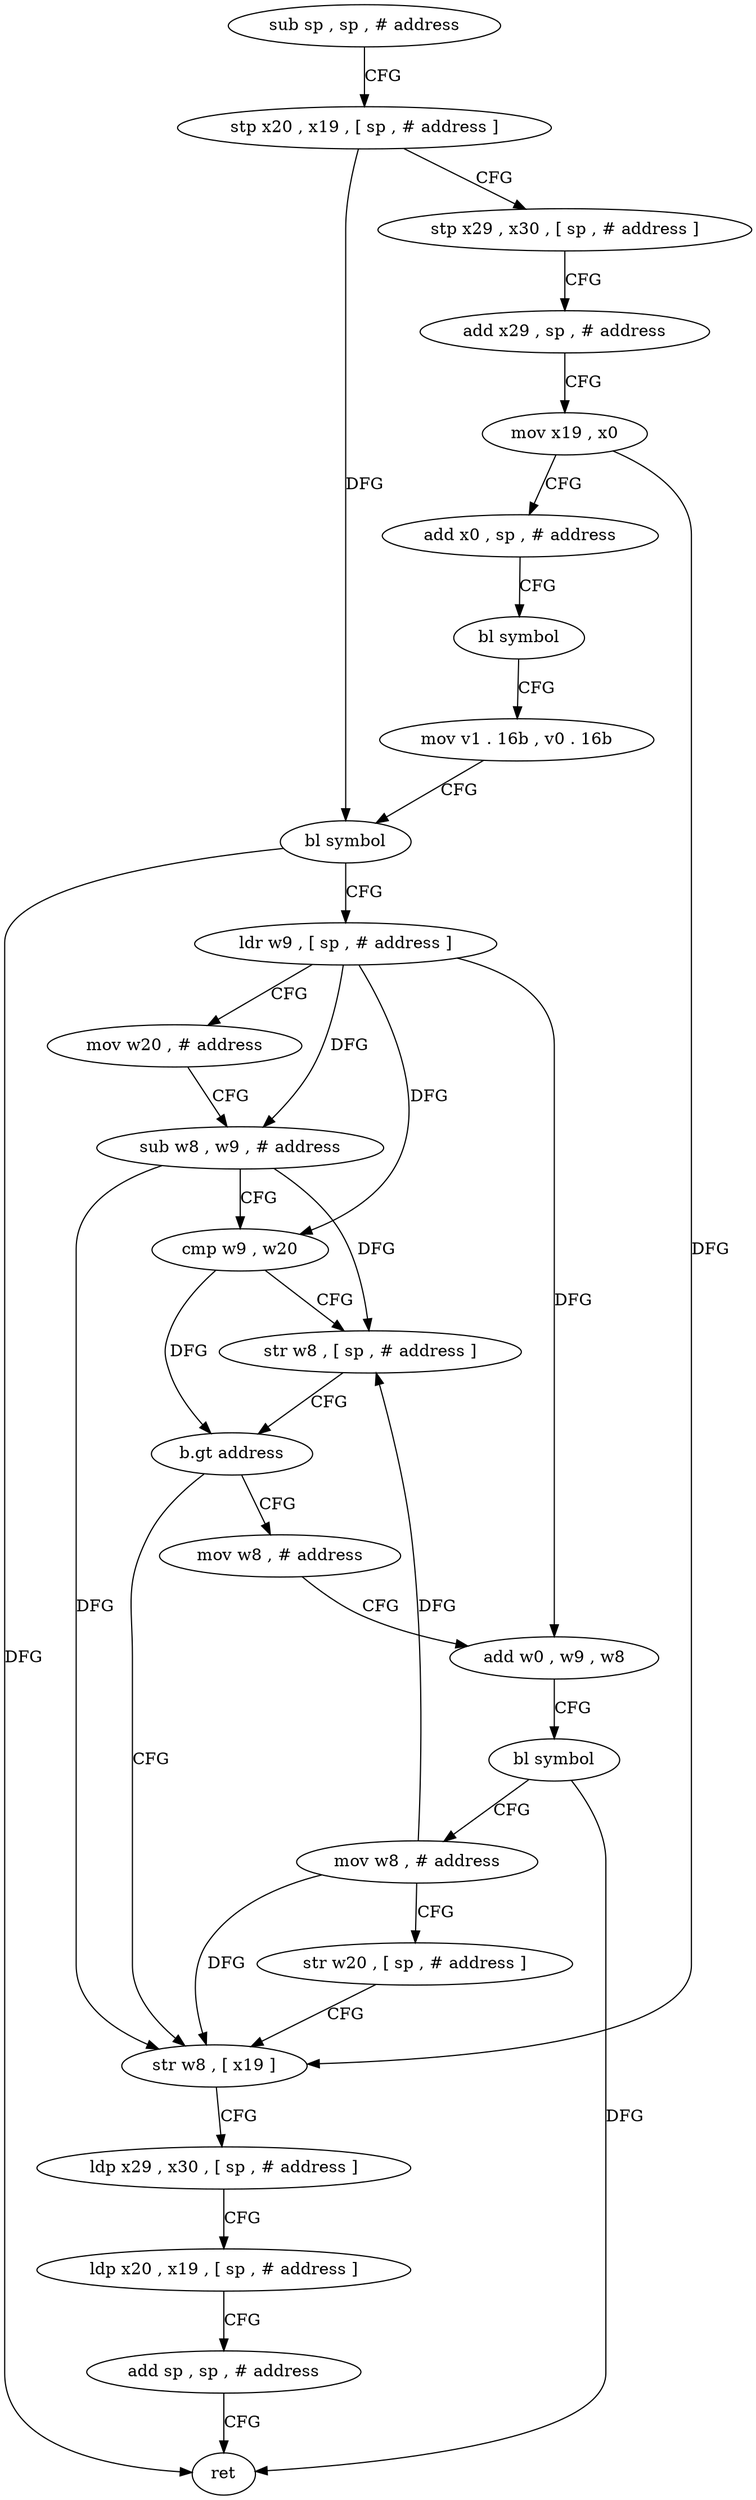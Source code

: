 digraph "func" {
"207096" [label = "sub sp , sp , # address" ]
"207100" [label = "stp x20 , x19 , [ sp , # address ]" ]
"207104" [label = "stp x29 , x30 , [ sp , # address ]" ]
"207108" [label = "add x29 , sp , # address" ]
"207112" [label = "mov x19 , x0" ]
"207116" [label = "add x0 , sp , # address" ]
"207120" [label = "bl symbol" ]
"207124" [label = "mov v1 . 16b , v0 . 16b" ]
"207128" [label = "bl symbol" ]
"207132" [label = "ldr w9 , [ sp , # address ]" ]
"207136" [label = "mov w20 , # address" ]
"207140" [label = "sub w8 , w9 , # address" ]
"207144" [label = "cmp w9 , w20" ]
"207148" [label = "str w8 , [ sp , # address ]" ]
"207152" [label = "b.gt address" ]
"207176" [label = "str w8 , [ x19 ]" ]
"207156" [label = "mov w8 , # address" ]
"207180" [label = "ldp x29 , x30 , [ sp , # address ]" ]
"207184" [label = "ldp x20 , x19 , [ sp , # address ]" ]
"207188" [label = "add sp , sp , # address" ]
"207192" [label = "ret" ]
"207160" [label = "add w0 , w9 , w8" ]
"207164" [label = "bl symbol" ]
"207168" [label = "mov w8 , # address" ]
"207172" [label = "str w20 , [ sp , # address ]" ]
"207096" -> "207100" [ label = "CFG" ]
"207100" -> "207104" [ label = "CFG" ]
"207100" -> "207128" [ label = "DFG" ]
"207104" -> "207108" [ label = "CFG" ]
"207108" -> "207112" [ label = "CFG" ]
"207112" -> "207116" [ label = "CFG" ]
"207112" -> "207176" [ label = "DFG" ]
"207116" -> "207120" [ label = "CFG" ]
"207120" -> "207124" [ label = "CFG" ]
"207124" -> "207128" [ label = "CFG" ]
"207128" -> "207132" [ label = "CFG" ]
"207128" -> "207192" [ label = "DFG" ]
"207132" -> "207136" [ label = "CFG" ]
"207132" -> "207140" [ label = "DFG" ]
"207132" -> "207144" [ label = "DFG" ]
"207132" -> "207160" [ label = "DFG" ]
"207136" -> "207140" [ label = "CFG" ]
"207140" -> "207144" [ label = "CFG" ]
"207140" -> "207148" [ label = "DFG" ]
"207140" -> "207176" [ label = "DFG" ]
"207144" -> "207148" [ label = "CFG" ]
"207144" -> "207152" [ label = "DFG" ]
"207148" -> "207152" [ label = "CFG" ]
"207152" -> "207176" [ label = "CFG" ]
"207152" -> "207156" [ label = "CFG" ]
"207176" -> "207180" [ label = "CFG" ]
"207156" -> "207160" [ label = "CFG" ]
"207180" -> "207184" [ label = "CFG" ]
"207184" -> "207188" [ label = "CFG" ]
"207188" -> "207192" [ label = "CFG" ]
"207160" -> "207164" [ label = "CFG" ]
"207164" -> "207168" [ label = "CFG" ]
"207164" -> "207192" [ label = "DFG" ]
"207168" -> "207172" [ label = "CFG" ]
"207168" -> "207148" [ label = "DFG" ]
"207168" -> "207176" [ label = "DFG" ]
"207172" -> "207176" [ label = "CFG" ]
}
